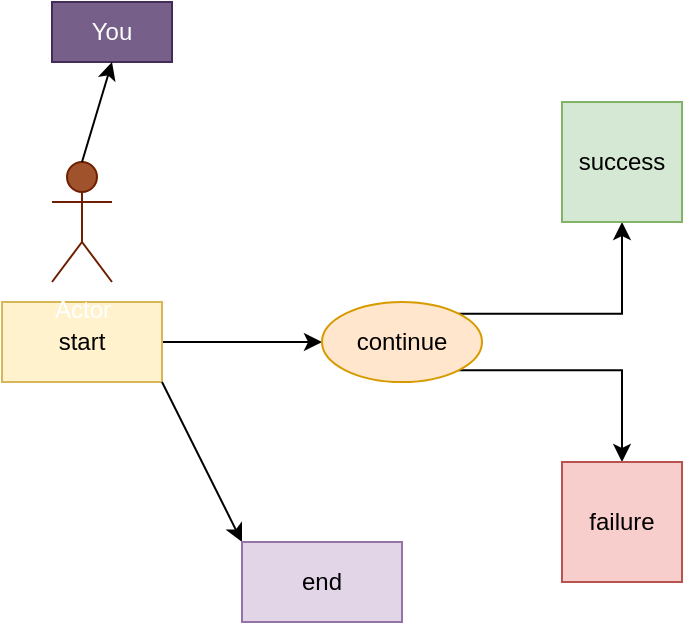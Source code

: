<mxfile version="24.7.12">
  <diagram name="Page-1" id="PkDRoGW1BW_z1SJljXOO">
    <mxGraphModel dx="1114" dy="566" grid="1" gridSize="10" guides="1" tooltips="1" connect="1" arrows="1" fold="1" page="1" pageScale="1" pageWidth="850" pageHeight="1100" math="0" shadow="0">
      <root>
        <mxCell id="0" />
        <mxCell id="1" parent="0" />
        <mxCell id="9JXMzdwp36f-KSLmsm1P-5" style="edgeStyle=orthogonalEdgeStyle;rounded=0;orthogonalLoop=1;jettySize=auto;html=1;exitX=1;exitY=0.5;exitDx=0;exitDy=0;" edge="1" parent="1" source="9JXMzdwp36f-KSLmsm1P-1" target="9JXMzdwp36f-KSLmsm1P-4">
          <mxGeometry relative="1" as="geometry" />
        </mxCell>
        <mxCell id="9JXMzdwp36f-KSLmsm1P-1" value="start" style="rounded=0;whiteSpace=wrap;html=1;fillColor=#fff2cc;strokeColor=#d6b656;" vertex="1" parent="1">
          <mxGeometry x="40" y="360" width="80" height="40" as="geometry" />
        </mxCell>
        <mxCell id="9JXMzdwp36f-KSLmsm1P-2" value="" style="endArrow=classic;html=1;rounded=0;exitX=1;exitY=1;exitDx=0;exitDy=0;entryX=0;entryY=0;entryDx=0;entryDy=0;" edge="1" parent="1" source="9JXMzdwp36f-KSLmsm1P-1" target="9JXMzdwp36f-KSLmsm1P-3">
          <mxGeometry width="50" height="50" relative="1" as="geometry">
            <mxPoint x="130" y="380" as="sourcePoint" />
            <mxPoint x="160" y="380" as="targetPoint" />
          </mxGeometry>
        </mxCell>
        <mxCell id="9JXMzdwp36f-KSLmsm1P-3" value="end" style="rounded=0;whiteSpace=wrap;html=1;fillColor=#e1d5e7;strokeColor=#9673a6;" vertex="1" parent="1">
          <mxGeometry x="160" y="480" width="80" height="40" as="geometry" />
        </mxCell>
        <mxCell id="9JXMzdwp36f-KSLmsm1P-6" style="edgeStyle=orthogonalEdgeStyle;rounded=0;orthogonalLoop=1;jettySize=auto;html=1;exitX=1;exitY=0;exitDx=0;exitDy=0;entryX=0.5;entryY=1;entryDx=0;entryDy=0;" edge="1" parent="1" source="9JXMzdwp36f-KSLmsm1P-4" target="9JXMzdwp36f-KSLmsm1P-11">
          <mxGeometry relative="1" as="geometry">
            <mxPoint x="360" y="320" as="targetPoint" />
          </mxGeometry>
        </mxCell>
        <mxCell id="9JXMzdwp36f-KSLmsm1P-7" style="edgeStyle=orthogonalEdgeStyle;rounded=0;orthogonalLoop=1;jettySize=auto;html=1;exitX=1;exitY=1;exitDx=0;exitDy=0;entryX=0.5;entryY=0;entryDx=0;entryDy=0;" edge="1" parent="1" source="9JXMzdwp36f-KSLmsm1P-4" target="9JXMzdwp36f-KSLmsm1P-9">
          <mxGeometry relative="1" as="geometry">
            <mxPoint x="320" y="450" as="targetPoint" />
          </mxGeometry>
        </mxCell>
        <mxCell id="9JXMzdwp36f-KSLmsm1P-4" value="continue" style="ellipse;whiteSpace=wrap;html=1;fillColor=#ffe6cc;strokeColor=#d79b00;" vertex="1" parent="1">
          <mxGeometry x="200" y="360" width="80" height="40" as="geometry" />
        </mxCell>
        <mxCell id="9JXMzdwp36f-KSLmsm1P-9" value="failure" style="whiteSpace=wrap;html=1;aspect=fixed;fillColor=#f8cecc;strokeColor=#b85450;" vertex="1" parent="1">
          <mxGeometry x="320" y="440" width="60" height="60" as="geometry" />
        </mxCell>
        <mxCell id="9JXMzdwp36f-KSLmsm1P-11" value="success" style="whiteSpace=wrap;html=1;aspect=fixed;fillColor=#d5e8d4;strokeColor=#82b366;" vertex="1" parent="1">
          <mxGeometry x="320" y="260" width="60" height="60" as="geometry" />
        </mxCell>
        <mxCell id="9JXMzdwp36f-KSLmsm1P-14" value="Actor" style="shape=umlActor;verticalLabelPosition=bottom;verticalAlign=top;html=1;outlineConnect=0;fillColor=#a0522d;fontColor=#ffffff;strokeColor=#6D1F00;" vertex="1" parent="1">
          <mxGeometry x="65" y="290" width="30" height="60" as="geometry" />
        </mxCell>
        <mxCell id="9JXMzdwp36f-KSLmsm1P-15" value="You" style="text;html=1;align=center;verticalAlign=middle;whiteSpace=wrap;rounded=0;strokeColor=#432D57;fillColor=#76608a;fontColor=#ffffff;" vertex="1" parent="1">
          <mxGeometry x="65" y="210" width="60" height="30" as="geometry" />
        </mxCell>
        <mxCell id="9JXMzdwp36f-KSLmsm1P-17" value="" style="endArrow=classic;html=1;rounded=0;entryX=0.5;entryY=1;entryDx=0;entryDy=0;endFill=1;" edge="1" parent="1" target="9JXMzdwp36f-KSLmsm1P-15">
          <mxGeometry width="50" height="50" relative="1" as="geometry">
            <mxPoint x="80" y="290" as="sourcePoint" />
            <mxPoint x="130" y="240" as="targetPoint" />
          </mxGeometry>
        </mxCell>
      </root>
    </mxGraphModel>
  </diagram>
</mxfile>
